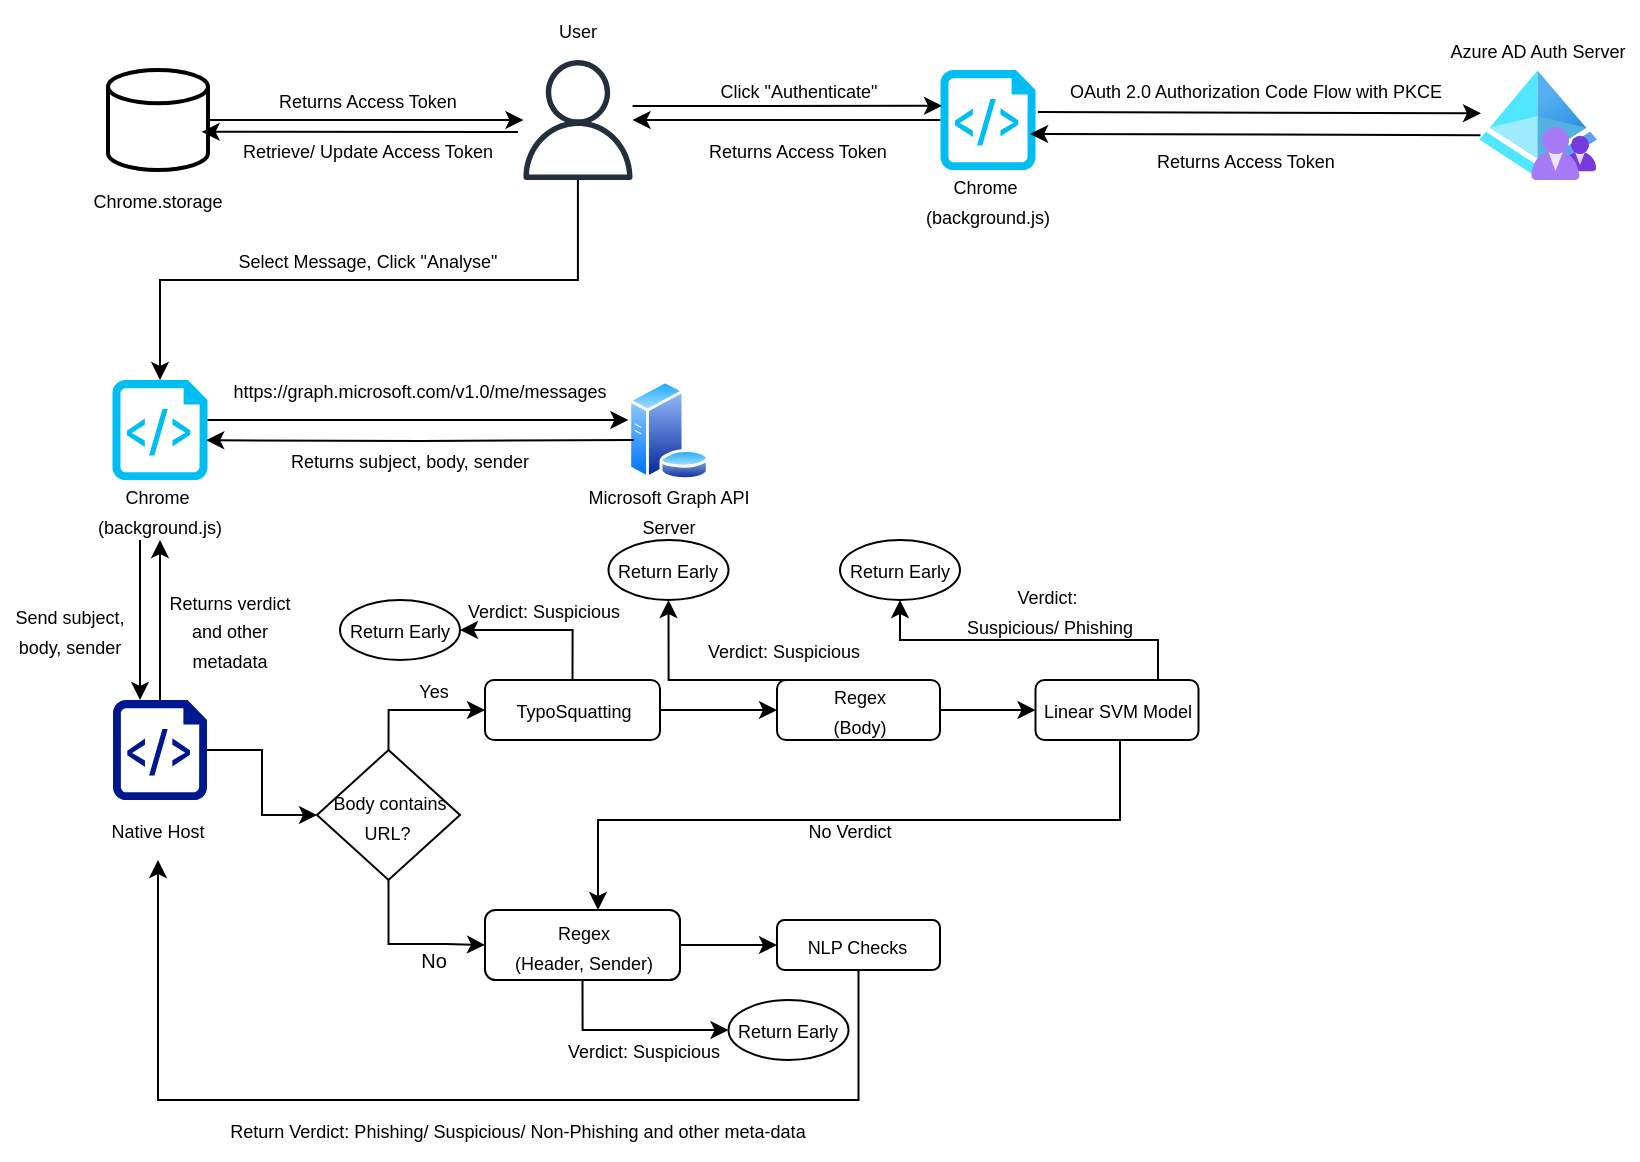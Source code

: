 <mxfile version="26.0.6">
  <diagram id="C5RBs43oDa-KdzZeNtuy" name="Page-1">
    <mxGraphModel dx="1555" dy="934" grid="1" gridSize="10" guides="1" tooltips="1" connect="1" arrows="1" fold="1" page="1" pageScale="1" pageWidth="827" pageHeight="1169" math="0" shadow="0">
      <root>
        <mxCell id="WIyWlLk6GJQsqaUBKTNV-0" />
        <mxCell id="WIyWlLk6GJQsqaUBKTNV-1" parent="WIyWlLk6GJQsqaUBKTNV-0" />
        <mxCell id="Pm77CY4639vnkf3gye1O-27" value="" style="edgeStyle=orthogonalEdgeStyle;rounded=0;orthogonalLoop=1;jettySize=auto;html=1;" edge="1" parent="WIyWlLk6GJQsqaUBKTNV-1" source="Pm77CY4639vnkf3gye1O-4" target="Pm77CY4639vnkf3gye1O-0">
          <mxGeometry relative="1" as="geometry" />
        </mxCell>
        <mxCell id="Pm77CY4639vnkf3gye1O-4" value="" style="verticalLabelPosition=bottom;html=1;verticalAlign=top;align=center;strokeColor=none;fillColor=#00BEF2;shape=mxgraph.azure.script_file;pointerEvents=1;" vertex="1" parent="WIyWlLk6GJQsqaUBKTNV-1">
          <mxGeometry x="450.25" y="155" width="47.5" height="50" as="geometry" />
        </mxCell>
        <mxCell id="Pm77CY4639vnkf3gye1O-5" value="&lt;font style=&quot;font-size: 9px;&quot;&gt;Chrome&amp;nbsp;&lt;/font&gt;&lt;div&gt;&lt;font style=&quot;font-size: 9px;&quot;&gt;(background.js)&lt;/font&gt;&lt;/div&gt;" style="text;html=1;align=center;verticalAlign=middle;whiteSpace=wrap;rounded=0;" vertex="1" parent="WIyWlLk6GJQsqaUBKTNV-1">
          <mxGeometry x="444" y="205" width="60" height="30" as="geometry" />
        </mxCell>
        <mxCell id="Pm77CY4639vnkf3gye1O-6" value="" style="image;aspect=fixed;html=1;points=[];align=center;fontSize=12;image=img/lib/azure2/identity/Azure_AD_B2C.svg;" vertex="1" parent="WIyWlLk6GJQsqaUBKTNV-1">
          <mxGeometry x="719.5" y="155.28" width="59" height="54.72" as="geometry" />
        </mxCell>
        <mxCell id="Pm77CY4639vnkf3gye1O-7" value="" style="endArrow=classic;html=1;rounded=0;exitX=1.026;exitY=0.42;exitDx=0;exitDy=0;exitPerimeter=0;entryX=0.017;entryY=0.391;entryDx=0;entryDy=0;entryPerimeter=0;" edge="1" parent="WIyWlLk6GJQsqaUBKTNV-1" source="Pm77CY4639vnkf3gye1O-4" target="Pm77CY4639vnkf3gye1O-6">
          <mxGeometry width="50" height="50" relative="1" as="geometry">
            <mxPoint x="497.75" y="170" as="sourcePoint" />
            <mxPoint x="770" y="171" as="targetPoint" />
          </mxGeometry>
        </mxCell>
        <mxCell id="Pm77CY4639vnkf3gye1O-8" value="&lt;font style=&quot;font-size: 9px;&quot;&gt;Azure AD Auth Server&lt;/font&gt;" style="text;html=1;align=center;verticalAlign=middle;whiteSpace=wrap;rounded=0;" vertex="1" parent="WIyWlLk6GJQsqaUBKTNV-1">
          <mxGeometry x="699" y="130" width="100" height="30" as="geometry" />
        </mxCell>
        <mxCell id="Pm77CY4639vnkf3gye1O-9" value="" style="endArrow=classic;html=1;rounded=0;entryX=0.943;entryY=0.639;entryDx=0;entryDy=0;entryPerimeter=0;exitX=0.013;exitY=0.59;exitDx=0;exitDy=0;exitPerimeter=0;" edge="1" parent="WIyWlLk6GJQsqaUBKTNV-1" source="Pm77CY4639vnkf3gye1O-6" target="Pm77CY4639vnkf3gye1O-4">
          <mxGeometry width="50" height="50" relative="1" as="geometry">
            <mxPoint x="707" y="192" as="sourcePoint" />
            <mxPoint x="768" y="251" as="targetPoint" />
          </mxGeometry>
        </mxCell>
        <mxCell id="Pm77CY4639vnkf3gye1O-10" value="&lt;font style=&quot;font-size: 9px;&quot;&gt;OAuth 2.0 Authorization Code Flow with PKCE&lt;/font&gt;" style="text;html=1;align=center;verticalAlign=middle;whiteSpace=wrap;rounded=0;" vertex="1" parent="WIyWlLk6GJQsqaUBKTNV-1">
          <mxGeometry x="512.5" y="150" width="190" height="30" as="geometry" />
        </mxCell>
        <mxCell id="Pm77CY4639vnkf3gye1O-11" value="&lt;font style=&quot;font-size: 9px;&quot;&gt;Returns Access Token&lt;/font&gt;" style="text;html=1;align=center;verticalAlign=middle;whiteSpace=wrap;rounded=0;" vertex="1" parent="WIyWlLk6GJQsqaUBKTNV-1">
          <mxGeometry x="513" y="185" width="180" height="30" as="geometry" />
        </mxCell>
        <mxCell id="Pm77CY4639vnkf3gye1O-12" value="&lt;font style=&quot;font-size: 9px;&quot;&gt;Click &quot;Authenticate&quot;&lt;/font&gt;" style="text;html=1;align=center;verticalAlign=middle;whiteSpace=wrap;rounded=0;" vertex="1" parent="WIyWlLk6GJQsqaUBKTNV-1">
          <mxGeometry x="331.5" y="150" width="95" height="30" as="geometry" />
        </mxCell>
        <mxCell id="Pm77CY4639vnkf3gye1O-16" value="&lt;font style=&quot;font-size: 9px;&quot;&gt;Returns Access Token&lt;/font&gt;" style="text;html=1;align=center;verticalAlign=middle;whiteSpace=wrap;rounded=0;" vertex="1" parent="WIyWlLk6GJQsqaUBKTNV-1">
          <mxGeometry x="314" y="180" width="130" height="30" as="geometry" />
        </mxCell>
        <mxCell id="Pm77CY4639vnkf3gye1O-18" value="" style="group" vertex="1" connectable="0" parent="WIyWlLk6GJQsqaUBKTNV-1">
          <mxGeometry x="29" y="155" width="60" height="80" as="geometry" />
        </mxCell>
        <mxCell id="Pm77CY4639vnkf3gye1O-13" value="" style="strokeWidth=2;html=1;shape=mxgraph.flowchart.database;whiteSpace=wrap;" vertex="1" parent="Pm77CY4639vnkf3gye1O-18">
          <mxGeometry x="5" width="50" height="50" as="geometry" />
        </mxCell>
        <mxCell id="Pm77CY4639vnkf3gye1O-17" value="&lt;font style=&quot;font-size: 9px;&quot;&gt;Chrome.storage&lt;/font&gt;" style="text;html=1;align=center;verticalAlign=middle;whiteSpace=wrap;rounded=0;" vertex="1" parent="Pm77CY4639vnkf3gye1O-18">
          <mxGeometry y="50" width="60" height="30" as="geometry" />
        </mxCell>
        <mxCell id="Pm77CY4639vnkf3gye1O-22" value="&lt;font style=&quot;font-size: 9px;&quot;&gt;Retrieve/ Update Access Token&lt;/font&gt;" style="text;html=1;align=center;verticalAlign=middle;whiteSpace=wrap;rounded=0;" vertex="1" parent="WIyWlLk6GJQsqaUBKTNV-1">
          <mxGeometry x="89" y="180" width="150" height="30" as="geometry" />
        </mxCell>
        <mxCell id="Pm77CY4639vnkf3gye1O-24" value="" style="edgeStyle=orthogonalEdgeStyle;rounded=0;orthogonalLoop=1;jettySize=auto;html=1;exitX=1;exitY=0.5;exitDx=0;exitDy=0;exitPerimeter=0;" edge="1" parent="WIyWlLk6GJQsqaUBKTNV-1" source="Pm77CY4639vnkf3gye1O-13" target="Pm77CY4639vnkf3gye1O-0">
          <mxGeometry relative="1" as="geometry">
            <mxPoint x="49" y="185.04" as="sourcePoint" />
            <mxPoint x="179" y="110" as="targetPoint" />
            <Array as="points">
              <mxPoint x="84" y="180" />
            </Array>
          </mxGeometry>
        </mxCell>
        <mxCell id="Pm77CY4639vnkf3gye1O-25" value="" style="edgeStyle=orthogonalEdgeStyle;rounded=0;orthogonalLoop=1;jettySize=auto;html=1;entryX=0.991;entryY=0.618;entryDx=0;entryDy=0;entryPerimeter=0;" edge="1" parent="WIyWlLk6GJQsqaUBKTNV-1">
          <mxGeometry relative="1" as="geometry">
            <mxPoint x="239" y="186" as="sourcePoint" />
            <mxPoint x="80.82" y="185.9" as="targetPoint" />
            <Array as="points">
              <mxPoint x="239" y="186" />
            </Array>
          </mxGeometry>
        </mxCell>
        <mxCell id="Pm77CY4639vnkf3gye1O-26" value="" style="edgeStyle=orthogonalEdgeStyle;rounded=0;orthogonalLoop=1;jettySize=auto;html=1;entryX=0.016;entryY=0.358;entryDx=0;entryDy=0;entryPerimeter=0;" edge="1" parent="WIyWlLk6GJQsqaUBKTNV-1" source="Pm77CY4639vnkf3gye1O-0" target="Pm77CY4639vnkf3gye1O-4">
          <mxGeometry relative="1" as="geometry">
            <Array as="points">
              <mxPoint x="329" y="173" />
              <mxPoint x="329" y="173" />
            </Array>
          </mxGeometry>
        </mxCell>
        <mxCell id="Pm77CY4639vnkf3gye1O-29" value="&lt;font style=&quot;font-size: 9px;&quot;&gt;Returns Access Token&lt;/font&gt;" style="text;html=1;align=center;verticalAlign=middle;whiteSpace=wrap;rounded=0;" vertex="1" parent="WIyWlLk6GJQsqaUBKTNV-1">
          <mxGeometry x="89" y="155" width="150" height="30" as="geometry" />
        </mxCell>
        <mxCell id="Pm77CY4639vnkf3gye1O-1" value="&lt;font style=&quot;font-size: 9px;&quot;&gt;User&lt;/font&gt;" style="text;html=1;align=center;verticalAlign=middle;whiteSpace=wrap;rounded=0;" vertex="1" parent="WIyWlLk6GJQsqaUBKTNV-1">
          <mxGeometry x="239" y="120" width="60" height="30" as="geometry" />
        </mxCell>
        <mxCell id="Pm77CY4639vnkf3gye1O-0" value="" style="sketch=0;outlineConnect=0;fontColor=#232F3E;gradientColor=none;fillColor=#232F3D;strokeColor=none;dashed=0;verticalLabelPosition=bottom;verticalAlign=top;align=center;html=1;fontSize=12;fontStyle=0;aspect=fixed;pointerEvents=1;shape=mxgraph.aws4.user;" vertex="1" parent="WIyWlLk6GJQsqaUBKTNV-1">
          <mxGeometry x="239" y="150" width="60" height="60" as="geometry" />
        </mxCell>
        <mxCell id="Pm77CY4639vnkf3gye1O-33" value="" style="group" vertex="1" connectable="0" parent="WIyWlLk6GJQsqaUBKTNV-1">
          <mxGeometry x="30" y="310" width="60" height="80" as="geometry" />
        </mxCell>
        <mxCell id="Pm77CY4639vnkf3gye1O-31" value="" style="verticalLabelPosition=bottom;html=1;verticalAlign=top;align=center;strokeColor=none;fillColor=#00BEF2;shape=mxgraph.azure.script_file;pointerEvents=1;" vertex="1" parent="Pm77CY4639vnkf3gye1O-33">
          <mxGeometry x="6.25" width="47.5" height="50" as="geometry" />
        </mxCell>
        <mxCell id="Pm77CY4639vnkf3gye1O-32" value="&lt;font style=&quot;font-size: 9px;&quot;&gt;Chrome&amp;nbsp;&lt;/font&gt;&lt;div&gt;&lt;font style=&quot;font-size: 9px;&quot;&gt;(background.js)&lt;/font&gt;&lt;/div&gt;" style="text;html=1;align=center;verticalAlign=middle;whiteSpace=wrap;rounded=0;" vertex="1" parent="Pm77CY4639vnkf3gye1O-33">
          <mxGeometry y="50" width="60" height="30" as="geometry" />
        </mxCell>
        <mxCell id="Pm77CY4639vnkf3gye1O-35" style="edgeStyle=orthogonalEdgeStyle;rounded=0;orthogonalLoop=1;jettySize=auto;html=1;entryX=0.5;entryY=0;entryDx=0;entryDy=0;entryPerimeter=0;" edge="1" parent="WIyWlLk6GJQsqaUBKTNV-1" source="Pm77CY4639vnkf3gye1O-0" target="Pm77CY4639vnkf3gye1O-31">
          <mxGeometry relative="1" as="geometry">
            <Array as="points">
              <mxPoint x="269" y="260" />
              <mxPoint x="60" y="260" />
            </Array>
          </mxGeometry>
        </mxCell>
        <mxCell id="Pm77CY4639vnkf3gye1O-36" value="&lt;font style=&quot;font-size: 9px;&quot;&gt;Select Message,&amp;nbsp;&lt;/font&gt;&lt;span style=&quot;font-size: 9px; background-color: transparent; color: light-dark(rgb(0, 0, 0), rgb(255, 255, 255));&quot;&gt;Click &quot;Analyse&quot;&lt;/span&gt;" style="text;html=1;align=center;verticalAlign=middle;whiteSpace=wrap;rounded=0;" vertex="1" parent="WIyWlLk6GJQsqaUBKTNV-1">
          <mxGeometry x="94" y="235" width="140" height="30" as="geometry" />
        </mxCell>
        <mxCell id="Pm77CY4639vnkf3gye1O-42" value="" style="group" vertex="1" connectable="0" parent="WIyWlLk6GJQsqaUBKTNV-1">
          <mxGeometry x="260" y="310" width="108.5" height="80" as="geometry" />
        </mxCell>
        <mxCell id="Pm77CY4639vnkf3gye1O-34" value="" style="image;aspect=fixed;perimeter=ellipsePerimeter;html=1;align=center;shadow=0;dashed=0;spacingTop=3;image=img/lib/active_directory/database_server.svg;" vertex="1" parent="Pm77CY4639vnkf3gye1O-42">
          <mxGeometry x="33.75" width="41" height="50" as="geometry" />
        </mxCell>
        <mxCell id="Pm77CY4639vnkf3gye1O-41" value="&lt;font style=&quot;font-size: 9px;&quot;&gt;Microsoft Graph API Server&lt;/font&gt;" style="text;html=1;align=center;verticalAlign=middle;whiteSpace=wrap;rounded=0;" vertex="1" parent="Pm77CY4639vnkf3gye1O-42">
          <mxGeometry y="50" width="108.5" height="30" as="geometry" />
        </mxCell>
        <mxCell id="Pm77CY4639vnkf3gye1O-43" style="edgeStyle=orthogonalEdgeStyle;rounded=0;orthogonalLoop=1;jettySize=auto;html=1;" edge="1" parent="WIyWlLk6GJQsqaUBKTNV-1" source="Pm77CY4639vnkf3gye1O-31" target="Pm77CY4639vnkf3gye1O-34">
          <mxGeometry relative="1" as="geometry">
            <Array as="points">
              <mxPoint x="190" y="330" />
              <mxPoint x="190" y="330" />
            </Array>
          </mxGeometry>
        </mxCell>
        <mxCell id="Pm77CY4639vnkf3gye1O-44" value="&lt;font style=&quot;font-size: 9px;&quot;&gt;https://graph.microsoft.com/v1.0/me/messages&lt;/font&gt;" style="text;html=1;align=center;verticalAlign=middle;whiteSpace=wrap;rounded=0;" vertex="1" parent="WIyWlLk6GJQsqaUBKTNV-1">
          <mxGeometry x="150" y="300" width="80" height="30" as="geometry" />
        </mxCell>
        <mxCell id="Pm77CY4639vnkf3gye1O-45" style="edgeStyle=orthogonalEdgeStyle;rounded=0;orthogonalLoop=1;jettySize=auto;html=1;entryX=0.92;entryY=0.502;entryDx=0;entryDy=0;entryPerimeter=0;" edge="1" parent="WIyWlLk6GJQsqaUBKTNV-1">
          <mxGeometry relative="1" as="geometry">
            <mxPoint x="296.9" y="340.0" as="sourcePoint" />
            <mxPoint x="83.1" y="340.1" as="targetPoint" />
          </mxGeometry>
        </mxCell>
        <mxCell id="Pm77CY4639vnkf3gye1O-46" value="&lt;font style=&quot;font-size: 9px;&quot;&gt;Returns subject, body, sender&lt;/font&gt;" style="text;html=1;align=center;verticalAlign=middle;whiteSpace=wrap;rounded=0;" vertex="1" parent="WIyWlLk6GJQsqaUBKTNV-1">
          <mxGeometry x="120" y="335" width="130" height="30" as="geometry" />
        </mxCell>
        <mxCell id="Pm77CY4639vnkf3gye1O-53" value="" style="edgeStyle=orthogonalEdgeStyle;rounded=0;orthogonalLoop=1;jettySize=auto;html=1;entryX=0.5;entryY=1;entryDx=0;entryDy=0;" edge="1" parent="WIyWlLk6GJQsqaUBKTNV-1" source="Pm77CY4639vnkf3gye1O-48" target="Pm77CY4639vnkf3gye1O-32">
          <mxGeometry relative="1" as="geometry" />
        </mxCell>
        <mxCell id="Pm77CY4639vnkf3gye1O-57" style="edgeStyle=orthogonalEdgeStyle;rounded=0;orthogonalLoop=1;jettySize=auto;html=1;entryX=0;entryY=0.5;entryDx=0;entryDy=0;" edge="1" parent="WIyWlLk6GJQsqaUBKTNV-1" source="Pm77CY4639vnkf3gye1O-48" target="Pm77CY4639vnkf3gye1O-55">
          <mxGeometry relative="1" as="geometry" />
        </mxCell>
        <mxCell id="Pm77CY4639vnkf3gye1O-48" value="" style="sketch=0;aspect=fixed;pointerEvents=1;shadow=0;dashed=0;html=1;strokeColor=none;labelPosition=center;verticalLabelPosition=bottom;verticalAlign=top;align=center;fillColor=#00188D;shape=mxgraph.azure.script_file" vertex="1" parent="WIyWlLk6GJQsqaUBKTNV-1">
          <mxGeometry x="36.5" y="470" width="47" height="50" as="geometry" />
        </mxCell>
        <mxCell id="Pm77CY4639vnkf3gye1O-49" value="" style="edgeStyle=orthogonalEdgeStyle;rounded=0;orthogonalLoop=1;jettySize=auto;html=1;" edge="1" parent="WIyWlLk6GJQsqaUBKTNV-1">
          <mxGeometry relative="1" as="geometry">
            <mxPoint x="50" y="390.0" as="sourcePoint" />
            <mxPoint x="50" y="470.0" as="targetPoint" />
          </mxGeometry>
        </mxCell>
        <mxCell id="Pm77CY4639vnkf3gye1O-50" value="&lt;font style=&quot;font-size: 9px;&quot;&gt;Native Host&lt;/font&gt;" style="text;html=1;align=center;verticalAlign=middle;whiteSpace=wrap;rounded=0;" vertex="1" parent="WIyWlLk6GJQsqaUBKTNV-1">
          <mxGeometry x="29" y="520" width="60" height="30" as="geometry" />
        </mxCell>
        <mxCell id="Pm77CY4639vnkf3gye1O-51" value="&lt;font style=&quot;font-size: 9px;&quot;&gt;Send subject, body, sender&lt;/font&gt;" style="text;html=1;align=center;verticalAlign=middle;whiteSpace=wrap;rounded=0;" vertex="1" parent="WIyWlLk6GJQsqaUBKTNV-1">
          <mxGeometry x="-20" y="420" width="70" height="30" as="geometry" />
        </mxCell>
        <mxCell id="Pm77CY4639vnkf3gye1O-54" value="&lt;font style=&quot;font-size: 9px;&quot;&gt;Returns verdict and other metadata&lt;/font&gt;" style="text;html=1;align=center;verticalAlign=middle;whiteSpace=wrap;rounded=0;" vertex="1" parent="WIyWlLk6GJQsqaUBKTNV-1">
          <mxGeometry x="60" y="420" width="70" height="30" as="geometry" />
        </mxCell>
        <mxCell id="Pm77CY4639vnkf3gye1O-63" style="edgeStyle=orthogonalEdgeStyle;rounded=0;orthogonalLoop=1;jettySize=auto;html=1;entryX=0;entryY=0.5;entryDx=0;entryDy=0;exitX=0.5;exitY=0;exitDx=0;exitDy=0;" edge="1" parent="WIyWlLk6GJQsqaUBKTNV-1" source="Pm77CY4639vnkf3gye1O-55" target="Pm77CY4639vnkf3gye1O-58">
          <mxGeometry relative="1" as="geometry">
            <Array as="points">
              <mxPoint x="174" y="475" />
            </Array>
          </mxGeometry>
        </mxCell>
        <mxCell id="Pm77CY4639vnkf3gye1O-92" style="edgeStyle=orthogonalEdgeStyle;rounded=0;orthogonalLoop=1;jettySize=auto;html=1;entryX=0;entryY=0.5;entryDx=0;entryDy=0;" edge="1" parent="WIyWlLk6GJQsqaUBKTNV-1" source="Pm77CY4639vnkf3gye1O-55" target="Pm77CY4639vnkf3gye1O-61">
          <mxGeometry relative="1" as="geometry">
            <Array as="points">
              <mxPoint x="174" y="592" />
              <mxPoint x="203" y="592" />
            </Array>
          </mxGeometry>
        </mxCell>
        <mxCell id="Pm77CY4639vnkf3gye1O-55" value="&lt;font style=&quot;font-size: 9px;&quot;&gt;Body contains URL?&amp;nbsp;&lt;/font&gt;" style="rhombus;whiteSpace=wrap;html=1;" vertex="1" parent="WIyWlLk6GJQsqaUBKTNV-1">
          <mxGeometry x="138.5" y="495" width="71.5" height="65" as="geometry" />
        </mxCell>
        <mxCell id="Pm77CY4639vnkf3gye1O-64" value="" style="edgeStyle=orthogonalEdgeStyle;rounded=0;orthogonalLoop=1;jettySize=auto;html=1;" edge="1" parent="WIyWlLk6GJQsqaUBKTNV-1" source="Pm77CY4639vnkf3gye1O-58" target="Pm77CY4639vnkf3gye1O-59">
          <mxGeometry relative="1" as="geometry" />
        </mxCell>
        <mxCell id="Pm77CY4639vnkf3gye1O-74" style="edgeStyle=orthogonalEdgeStyle;rounded=0;orthogonalLoop=1;jettySize=auto;html=1;entryX=1;entryY=0.5;entryDx=0;entryDy=0;exitX=0.5;exitY=0;exitDx=0;exitDy=0;" edge="1" parent="WIyWlLk6GJQsqaUBKTNV-1" source="Pm77CY4639vnkf3gye1O-58" target="Pm77CY4639vnkf3gye1O-79">
          <mxGeometry relative="1" as="geometry">
            <mxPoint x="310.0" y="422.5" as="targetPoint" />
          </mxGeometry>
        </mxCell>
        <mxCell id="Pm77CY4639vnkf3gye1O-58" value="&lt;span style=&quot;font-size: 9px;&quot;&gt;TypoSquatting&lt;/span&gt;" style="rounded=1;whiteSpace=wrap;html=1;fontSize=12;glass=0;strokeWidth=1;shadow=0;" vertex="1" parent="WIyWlLk6GJQsqaUBKTNV-1">
          <mxGeometry x="222.5" y="460" width="87.5" height="30" as="geometry" />
        </mxCell>
        <mxCell id="Pm77CY4639vnkf3gye1O-65" value="" style="edgeStyle=orthogonalEdgeStyle;rounded=0;orthogonalLoop=1;jettySize=auto;html=1;" edge="1" parent="WIyWlLk6GJQsqaUBKTNV-1" source="Pm77CY4639vnkf3gye1O-59" target="Pm77CY4639vnkf3gye1O-60">
          <mxGeometry relative="1" as="geometry" />
        </mxCell>
        <mxCell id="Pm77CY4639vnkf3gye1O-76" style="edgeStyle=orthogonalEdgeStyle;rounded=0;orthogonalLoop=1;jettySize=auto;html=1;entryX=0.5;entryY=1;entryDx=0;entryDy=0;exitX=0.5;exitY=0;exitDx=0;exitDy=0;" edge="1" parent="WIyWlLk6GJQsqaUBKTNV-1" source="Pm77CY4639vnkf3gye1O-59" target="Pm77CY4639vnkf3gye1O-81">
          <mxGeometry relative="1" as="geometry">
            <mxPoint x="463.12" y="422.5" as="targetPoint" />
            <Array as="points">
              <mxPoint x="314" y="460" />
            </Array>
          </mxGeometry>
        </mxCell>
        <mxCell id="Pm77CY4639vnkf3gye1O-59" value="&lt;font style=&quot;font-size: 9px;&quot;&gt;Regex&lt;br&gt;(Body)&lt;/font&gt;" style="rounded=1;whiteSpace=wrap;html=1;fontSize=12;glass=0;strokeWidth=1;shadow=0;" vertex="1" parent="WIyWlLk6GJQsqaUBKTNV-1">
          <mxGeometry x="368.5" y="460" width="81.5" height="30" as="geometry" />
        </mxCell>
        <mxCell id="Pm77CY4639vnkf3gye1O-66" style="edgeStyle=orthogonalEdgeStyle;rounded=0;orthogonalLoop=1;jettySize=auto;html=1;exitX=0.5;exitY=1;exitDx=0;exitDy=0;" edge="1" parent="WIyWlLk6GJQsqaUBKTNV-1" source="Pm77CY4639vnkf3gye1O-60" target="Pm77CY4639vnkf3gye1O-61">
          <mxGeometry relative="1" as="geometry">
            <Array as="points">
              <mxPoint x="540" y="490" />
              <mxPoint x="540" y="530" />
              <mxPoint x="279" y="530" />
            </Array>
          </mxGeometry>
        </mxCell>
        <mxCell id="Pm77CY4639vnkf3gye1O-78" style="edgeStyle=orthogonalEdgeStyle;rounded=0;orthogonalLoop=1;jettySize=auto;html=1;entryX=0.5;entryY=1;entryDx=0;entryDy=0;" edge="1" parent="WIyWlLk6GJQsqaUBKTNV-1" source="Pm77CY4639vnkf3gye1O-60" target="Pm77CY4639vnkf3gye1O-84">
          <mxGeometry relative="1" as="geometry">
            <mxPoint x="600" y="430" as="targetPoint" />
            <Array as="points">
              <mxPoint x="559" y="440" />
              <mxPoint x="430" y="440" />
            </Array>
          </mxGeometry>
        </mxCell>
        <mxCell id="Pm77CY4639vnkf3gye1O-60" value="&lt;font style=&quot;font-size: 9px;&quot;&gt;Linear SVM Model&lt;/font&gt;" style="rounded=1;whiteSpace=wrap;html=1;fontSize=12;glass=0;strokeWidth=1;shadow=0;" vertex="1" parent="WIyWlLk6GJQsqaUBKTNV-1">
          <mxGeometry x="497.75" y="460" width="81.5" height="30" as="geometry" />
        </mxCell>
        <mxCell id="Pm77CY4639vnkf3gye1O-68" value="" style="edgeStyle=orthogonalEdgeStyle;rounded=0;orthogonalLoop=1;jettySize=auto;html=1;" edge="1" parent="WIyWlLk6GJQsqaUBKTNV-1" source="Pm77CY4639vnkf3gye1O-61" target="Pm77CY4639vnkf3gye1O-62">
          <mxGeometry relative="1" as="geometry" />
        </mxCell>
        <mxCell id="Pm77CY4639vnkf3gye1O-88" style="edgeStyle=orthogonalEdgeStyle;rounded=0;orthogonalLoop=1;jettySize=auto;html=1;entryX=0;entryY=0.5;entryDx=0;entryDy=0;exitX=0.5;exitY=1;exitDx=0;exitDy=0;" edge="1" parent="WIyWlLk6GJQsqaUBKTNV-1" source="Pm77CY4639vnkf3gye1O-61" target="Pm77CY4639vnkf3gye1O-87">
          <mxGeometry relative="1" as="geometry" />
        </mxCell>
        <mxCell id="Pm77CY4639vnkf3gye1O-61" value="&lt;font style=&quot;font-size: 9px;&quot;&gt;Regex &lt;br&gt;(Header, Sender)&lt;/font&gt;" style="rounded=1;whiteSpace=wrap;html=1;fontSize=12;glass=0;strokeWidth=1;shadow=0;" vertex="1" parent="WIyWlLk6GJQsqaUBKTNV-1">
          <mxGeometry x="222.5" y="575" width="97.5" height="35" as="geometry" />
        </mxCell>
        <mxCell id="Pm77CY4639vnkf3gye1O-90" style="edgeStyle=orthogonalEdgeStyle;rounded=0;orthogonalLoop=1;jettySize=auto;html=1;entryX=0.5;entryY=1;entryDx=0;entryDy=0;" edge="1" parent="WIyWlLk6GJQsqaUBKTNV-1" source="Pm77CY4639vnkf3gye1O-62" target="Pm77CY4639vnkf3gye1O-50">
          <mxGeometry relative="1" as="geometry">
            <Array as="points">
              <mxPoint x="409" y="670" />
              <mxPoint x="59" y="670" />
            </Array>
          </mxGeometry>
        </mxCell>
        <mxCell id="Pm77CY4639vnkf3gye1O-62" value="&lt;font style=&quot;font-size: 9px;&quot;&gt;NLP Checks&amp;nbsp;&lt;/font&gt;" style="rounded=1;whiteSpace=wrap;html=1;fontSize=12;glass=0;strokeWidth=1;shadow=0;" vertex="1" parent="WIyWlLk6GJQsqaUBKTNV-1">
          <mxGeometry x="368.5" y="580" width="81.5" height="25" as="geometry" />
        </mxCell>
        <mxCell id="Pm77CY4639vnkf3gye1O-69" value="&lt;font style=&quot;font-size: 9px;&quot;&gt;Yes&lt;/font&gt;" style="text;html=1;align=center;verticalAlign=middle;whiteSpace=wrap;rounded=0;" vertex="1" parent="WIyWlLk6GJQsqaUBKTNV-1">
          <mxGeometry x="174.5" y="450" width="44" height="30" as="geometry" />
        </mxCell>
        <mxCell id="Pm77CY4639vnkf3gye1O-70" value="&lt;font size=&quot;1&quot;&gt;No&lt;/font&gt;" style="text;html=1;align=center;verticalAlign=middle;whiteSpace=wrap;rounded=0;" vertex="1" parent="WIyWlLk6GJQsqaUBKTNV-1">
          <mxGeometry x="174.5" y="585" width="44" height="30" as="geometry" />
        </mxCell>
        <mxCell id="Pm77CY4639vnkf3gye1O-79" value="&lt;font style=&quot;font-size: 9px;&quot;&gt;Return Early&lt;/font&gt;" style="ellipse;whiteSpace=wrap;html=1;align=center;newEdgeStyle={&quot;edgeStyle&quot;:&quot;entityRelationEdgeStyle&quot;,&quot;startArrow&quot;:&quot;none&quot;,&quot;endArrow&quot;:&quot;none&quot;,&quot;segment&quot;:10,&quot;curved&quot;:1,&quot;sourcePerimeterSpacing&quot;:0,&quot;targetPerimeterSpacing&quot;:0};treeFolding=1;treeMoving=1;" vertex="1" parent="WIyWlLk6GJQsqaUBKTNV-1">
          <mxGeometry x="150" y="420" width="60" height="30" as="geometry" />
        </mxCell>
        <mxCell id="Pm77CY4639vnkf3gye1O-80" value="&lt;font style=&quot;font-size: 9px;&quot;&gt;Verdict: Suspicious&lt;/font&gt;" style="text;html=1;align=center;verticalAlign=middle;whiteSpace=wrap;rounded=0;" vertex="1" parent="WIyWlLk6GJQsqaUBKTNV-1">
          <mxGeometry x="210" y="410" width="84" height="30" as="geometry" />
        </mxCell>
        <mxCell id="Pm77CY4639vnkf3gye1O-81" value="&lt;font style=&quot;font-size: 9px;&quot;&gt;Return Early&lt;/font&gt;" style="ellipse;whiteSpace=wrap;html=1;align=center;newEdgeStyle={&quot;edgeStyle&quot;:&quot;entityRelationEdgeStyle&quot;,&quot;startArrow&quot;:&quot;none&quot;,&quot;endArrow&quot;:&quot;none&quot;,&quot;segment&quot;:10,&quot;curved&quot;:1,&quot;sourcePerimeterSpacing&quot;:0,&quot;targetPerimeterSpacing&quot;:0};treeFolding=1;treeMoving=1;" vertex="1" parent="WIyWlLk6GJQsqaUBKTNV-1">
          <mxGeometry x="284.25" y="390" width="60" height="30" as="geometry" />
        </mxCell>
        <mxCell id="Pm77CY4639vnkf3gye1O-83" value="&lt;font style=&quot;font-size: 9px;&quot;&gt;Verdict: Suspicious&lt;/font&gt;" style="text;html=1;align=center;verticalAlign=middle;whiteSpace=wrap;rounded=0;" vertex="1" parent="WIyWlLk6GJQsqaUBKTNV-1">
          <mxGeometry x="330" y="430" width="84" height="30" as="geometry" />
        </mxCell>
        <mxCell id="Pm77CY4639vnkf3gye1O-84" value="&lt;font style=&quot;font-size: 9px;&quot;&gt;Return Early&lt;/font&gt;" style="ellipse;whiteSpace=wrap;html=1;align=center;newEdgeStyle={&quot;edgeStyle&quot;:&quot;entityRelationEdgeStyle&quot;,&quot;startArrow&quot;:&quot;none&quot;,&quot;endArrow&quot;:&quot;none&quot;,&quot;segment&quot;:10,&quot;curved&quot;:1,&quot;sourcePerimeterSpacing&quot;:0,&quot;targetPerimeterSpacing&quot;:0};treeFolding=1;treeMoving=1;" vertex="1" parent="WIyWlLk6GJQsqaUBKTNV-1">
          <mxGeometry x="400" y="390" width="60" height="30" as="geometry" />
        </mxCell>
        <mxCell id="Pm77CY4639vnkf3gye1O-85" value="&lt;font style=&quot;font-size: 9px;&quot;&gt;Verdict:&amp;nbsp;&lt;/font&gt;&lt;div&gt;&lt;font style=&quot;font-size: 9px;&quot;&gt;Suspicious/ Phishing&lt;/font&gt;&lt;/div&gt;" style="text;html=1;align=center;verticalAlign=middle;whiteSpace=wrap;rounded=0;" vertex="1" parent="WIyWlLk6GJQsqaUBKTNV-1">
          <mxGeometry x="460" y="410" width="90" height="30" as="geometry" />
        </mxCell>
        <mxCell id="Pm77CY4639vnkf3gye1O-86" value="&lt;font style=&quot;font-size: 9px;&quot;&gt;No Verdict&lt;/font&gt;" style="text;html=1;align=center;verticalAlign=middle;whiteSpace=wrap;rounded=0;" vertex="1" parent="WIyWlLk6GJQsqaUBKTNV-1">
          <mxGeometry x="382.5" y="520" width="44" height="30" as="geometry" />
        </mxCell>
        <mxCell id="Pm77CY4639vnkf3gye1O-87" value="&lt;font style=&quot;font-size: 9px;&quot;&gt;Return Early&lt;/font&gt;" style="ellipse;whiteSpace=wrap;html=1;align=center;newEdgeStyle={&quot;edgeStyle&quot;:&quot;entityRelationEdgeStyle&quot;,&quot;startArrow&quot;:&quot;none&quot;,&quot;endArrow&quot;:&quot;none&quot;,&quot;segment&quot;:10,&quot;curved&quot;:1,&quot;sourcePerimeterSpacing&quot;:0,&quot;targetPerimeterSpacing&quot;:0};treeFolding=1;treeMoving=1;" vertex="1" parent="WIyWlLk6GJQsqaUBKTNV-1">
          <mxGeometry x="344.25" y="620" width="60" height="30" as="geometry" />
        </mxCell>
        <mxCell id="Pm77CY4639vnkf3gye1O-89" value="&lt;font style=&quot;font-size: 9px;&quot;&gt;Verdict: Suspicious&lt;/font&gt;" style="text;html=1;align=center;verticalAlign=middle;whiteSpace=wrap;rounded=0;" vertex="1" parent="WIyWlLk6GJQsqaUBKTNV-1">
          <mxGeometry x="260" y="630" width="84" height="30" as="geometry" />
        </mxCell>
        <mxCell id="Pm77CY4639vnkf3gye1O-91" value="&lt;font style=&quot;font-size: 9px;&quot;&gt;Return Verdict: Phishing/ Suspicious/ Non-Phishing and other meta-data&lt;/font&gt;" style="text;html=1;align=center;verticalAlign=middle;whiteSpace=wrap;rounded=0;" vertex="1" parent="WIyWlLk6GJQsqaUBKTNV-1">
          <mxGeometry x="83.5" y="670" width="310" height="30" as="geometry" />
        </mxCell>
      </root>
    </mxGraphModel>
  </diagram>
</mxfile>
